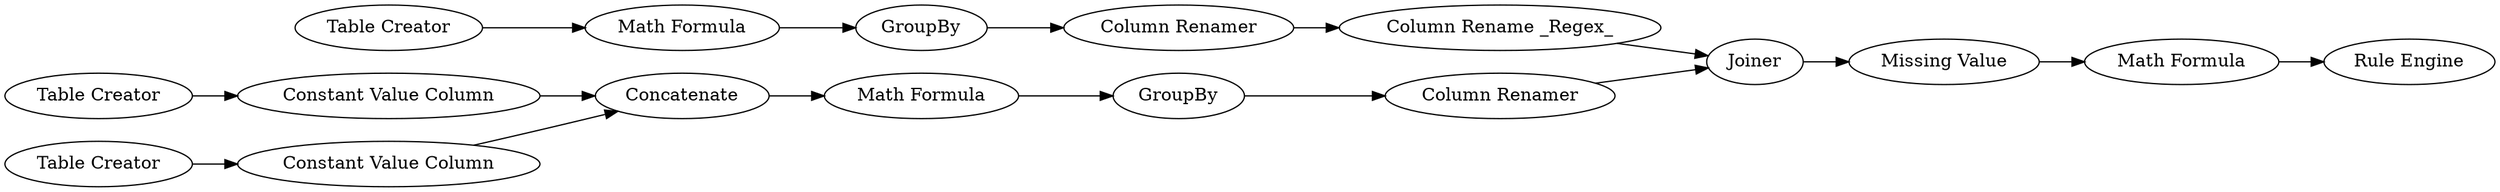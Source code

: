 digraph {
	9 -> 7
	17 -> 15
	12 -> 11
	7 -> 8
	14 -> 18
	4 -> 6
	18 -> 17
	13 -> 16
	8 -> 14
	5 -> 6
	16 -> 14
	6 -> 9
	10 -> 12
	11 -> 13
	2 -> 4
	1 -> 5
	5 [label="Constant Value Column"]
	16 [label="Column Rename _Regex_"]
	13 [label="Column Renamer"]
	1 [label="Table Creator"]
	7 [label=GroupBy]
	9 [label="Math Formula"]
	11 [label=GroupBy]
	4 [label="Constant Value Column"]
	18 [label="Missing Value"]
	6 [label=Concatenate]
	8 [label="Column Renamer"]
	15 [label="Rule Engine"]
	14 [label=Joiner]
	17 [label="Math Formula"]
	12 [label="Math Formula"]
	2 [label="Table Creator"]
	10 [label="Table Creator"]
	rankdir=LR
}
